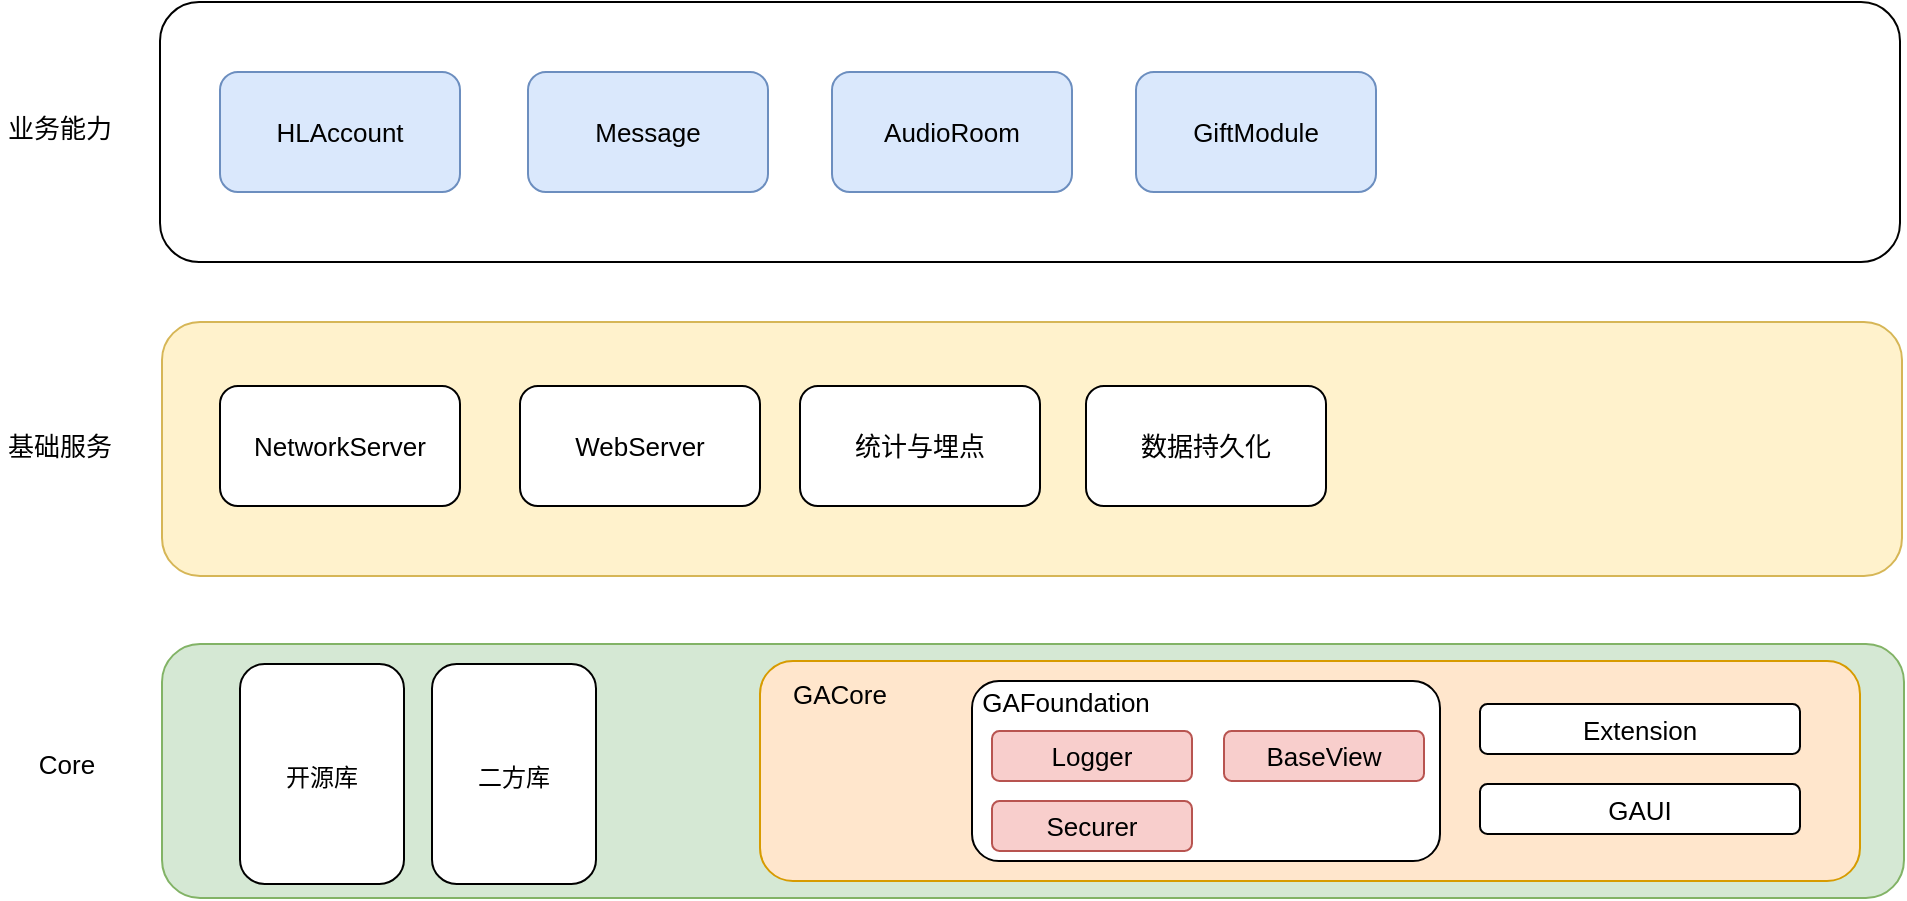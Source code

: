 <mxfile version="16.0.0" type="github">
  <diagram name="Page-1" id="7a6c530e-6e37-e111-ec74-82921da8cc10">
    <mxGraphModel dx="1426" dy="731" grid="1" gridSize="8" guides="1" tooltips="1" connect="1" arrows="1" fold="1" page="1" pageScale="1.5" pageWidth="1169" pageHeight="826" background="#FFFFFF" math="0" shadow="0">
      <root>
        <mxCell id="0" style=";html=1;" />
        <mxCell id="1" style=";html=1;" parent="0" />
        <mxCell id="K_LD3TBMWtCk_dUfeqcV-1" value="l" style="rounded=1;whiteSpace=wrap;html=1;fillColor=#d5e8d4;strokeColor=#82b366;" parent="1" vertex="1">
          <mxGeometry x="361" y="993" width="871" height="127" as="geometry" />
        </mxCell>
        <mxCell id="K_LD3TBMWtCk_dUfeqcV-14" value="" style="group" parent="1" vertex="1" connectable="0">
          <mxGeometry x="400" y="1003" width="82" height="110" as="geometry" />
        </mxCell>
        <mxCell id="K_LD3TBMWtCk_dUfeqcV-13" value="&lt;span style=&quot;font-size: 12px&quot;&gt;开源库&lt;/span&gt;" style="rounded=1;whiteSpace=wrap;html=1;fontSize=16;" parent="K_LD3TBMWtCk_dUfeqcV-14" vertex="1">
          <mxGeometry width="82" height="110" as="geometry" />
        </mxCell>
        <mxCell id="K_LD3TBMWtCk_dUfeqcV-15" value="" style="rounded=1;whiteSpace=wrap;html=1;fontSize=16;strokeColor=#d79b00;fillColor=#ffe6cc;" parent="1" vertex="1">
          <mxGeometry x="660" y="1001.5" width="550" height="110" as="geometry" />
        </mxCell>
        <mxCell id="K_LD3TBMWtCk_dUfeqcV-16" value="GACore" style="text;html=1;strokeColor=none;fillColor=none;align=center;verticalAlign=middle;whiteSpace=wrap;rounded=0;fontSize=13;" parent="1" vertex="1">
          <mxGeometry x="670" y="1003" width="60" height="30" as="geometry" />
        </mxCell>
        <mxCell id="K_LD3TBMWtCk_dUfeqcV-18" value="GAUI" style="rounded=1;whiteSpace=wrap;html=1;fontSize=13;strokeColor=default;" parent="1" vertex="1">
          <mxGeometry x="1020" y="1063" width="160" height="25" as="geometry" />
        </mxCell>
        <mxCell id="K_LD3TBMWtCk_dUfeqcV-20" value="Extension" style="rounded=1;whiteSpace=wrap;html=1;fontSize=13;strokeColor=default;" parent="1" vertex="1">
          <mxGeometry x="1020" y="1023" width="160" height="25" as="geometry" />
        </mxCell>
        <mxCell id="K_LD3TBMWtCk_dUfeqcV-32" value="" style="group" parent="1" vertex="1" connectable="0">
          <mxGeometry x="766" y="1011.5" width="234" height="90" as="geometry" />
        </mxCell>
        <mxCell id="K_LD3TBMWtCk_dUfeqcV-17" value="" style="rounded=1;whiteSpace=wrap;html=1;fontSize=13;" parent="K_LD3TBMWtCk_dUfeqcV-32" vertex="1">
          <mxGeometry width="234" height="90" as="geometry" />
        </mxCell>
        <mxCell id="K_LD3TBMWtCk_dUfeqcV-22" value="GAFoundation" style="text;html=1;strokeColor=none;fillColor=none;align=center;verticalAlign=middle;whiteSpace=wrap;rounded=0;fontSize=13;" parent="K_LD3TBMWtCk_dUfeqcV-32" vertex="1">
          <mxGeometry width="94" height="20" as="geometry" />
        </mxCell>
        <mxCell id="K_LD3TBMWtCk_dUfeqcV-24" value="BaseView" style="rounded=1;whiteSpace=wrap;html=1;fontSize=13;strokeColor=#b85450;fillColor=#f8cecc;" parent="K_LD3TBMWtCk_dUfeqcV-32" vertex="1">
          <mxGeometry x="126" y="25" width="100" height="25" as="geometry" />
        </mxCell>
        <mxCell id="K_LD3TBMWtCk_dUfeqcV-25" value="Logger" style="rounded=1;whiteSpace=wrap;html=1;fontSize=13;strokeColor=#b85450;fillColor=#f8cecc;" parent="K_LD3TBMWtCk_dUfeqcV-32" vertex="1">
          <mxGeometry x="10" y="25" width="100" height="25" as="geometry" />
        </mxCell>
        <mxCell id="K_LD3TBMWtCk_dUfeqcV-26" value="Securer" style="rounded=1;whiteSpace=wrap;html=1;fontSize=13;strokeColor=#b85450;fillColor=#f8cecc;" parent="K_LD3TBMWtCk_dUfeqcV-32" vertex="1">
          <mxGeometry x="10" y="60" width="100" height="25" as="geometry" />
        </mxCell>
        <mxCell id="K_LD3TBMWtCk_dUfeqcV-34" value="" style="rounded=1;whiteSpace=wrap;html=1;fontSize=13;strokeColor=default;" parent="1" vertex="1">
          <mxGeometry x="890" y="864" width="120" height="60" as="geometry" />
        </mxCell>
        <mxCell id="K_LD3TBMWtCk_dUfeqcV-35" value="" style="rounded=1;whiteSpace=wrap;html=1;fillColor=#fff2cc;strokeColor=#d6b656;" parent="1" vertex="1">
          <mxGeometry x="361" y="832" width="870" height="127" as="geometry" />
        </mxCell>
        <mxCell id="K_LD3TBMWtCk_dUfeqcV-36" value="NetworkServer" style="rounded=1;whiteSpace=wrap;html=1;fontSize=13;strokeColor=default;" parent="1" vertex="1">
          <mxGeometry x="390" y="864" width="120" height="60" as="geometry" />
        </mxCell>
        <mxCell id="K_LD3TBMWtCk_dUfeqcV-39" value="WebServer" style="rounded=1;whiteSpace=wrap;html=1;fontSize=13;strokeColor=default;" parent="1" vertex="1">
          <mxGeometry x="540" y="864" width="120" height="60" as="geometry" />
        </mxCell>
        <mxCell id="K_LD3TBMWtCk_dUfeqcV-40" value="统计与埋点" style="rounded=1;whiteSpace=wrap;html=1;fontSize=13;strokeColor=default;" parent="1" vertex="1">
          <mxGeometry x="680" y="864" width="120" height="60" as="geometry" />
        </mxCell>
        <mxCell id="K_LD3TBMWtCk_dUfeqcV-41" value="数据持久化" style="rounded=1;whiteSpace=wrap;html=1;fontSize=13;strokeColor=default;" parent="1" vertex="1">
          <mxGeometry x="823" y="864" width="120" height="60" as="geometry" />
        </mxCell>
        <mxCell id="K_LD3TBMWtCk_dUfeqcV-42" value="基础服务" style="text;html=1;strokeColor=none;fillColor=none;align=center;verticalAlign=middle;whiteSpace=wrap;rounded=0;fontSize=13;" parent="1" vertex="1">
          <mxGeometry x="280" y="879" width="60" height="30" as="geometry" />
        </mxCell>
        <mxCell id="K_LD3TBMWtCk_dUfeqcV-43" value="" style="rounded=1;whiteSpace=wrap;html=1;" parent="1" vertex="1">
          <mxGeometry x="360" y="672" width="870" height="130" as="geometry" />
        </mxCell>
        <mxCell id="K_LD3TBMWtCk_dUfeqcV-44" value="业务能力" style="text;html=1;strokeColor=none;fillColor=none;align=center;verticalAlign=middle;whiteSpace=wrap;rounded=0;fontSize=13;" parent="1" vertex="1">
          <mxGeometry x="280" y="720" width="60" height="30" as="geometry" />
        </mxCell>
        <mxCell id="K_LD3TBMWtCk_dUfeqcV-45" value="HLAccount" style="rounded=1;whiteSpace=wrap;html=1;fontSize=13;strokeColor=#6c8ebf;fillColor=#dae8fc;" parent="1" vertex="1">
          <mxGeometry x="390" y="707" width="120" height="60" as="geometry" />
        </mxCell>
        <mxCell id="K_LD3TBMWtCk_dUfeqcV-47" value="Message" style="rounded=1;whiteSpace=wrap;html=1;fontSize=13;strokeColor=#6c8ebf;fillColor=#dae8fc;" parent="1" vertex="1">
          <mxGeometry x="544" y="707" width="120" height="60" as="geometry" />
        </mxCell>
        <mxCell id="K_LD3TBMWtCk_dUfeqcV-48" value="AudioRoom" style="rounded=1;whiteSpace=wrap;html=1;fontSize=13;strokeColor=#6c8ebf;fillColor=#dae8fc;" parent="1" vertex="1">
          <mxGeometry x="696" y="707" width="120" height="60" as="geometry" />
        </mxCell>
        <mxCell id="K_LD3TBMWtCk_dUfeqcV-49" value="GiftModule" style="rounded=1;whiteSpace=wrap;html=1;fontSize=13;strokeColor=#6c8ebf;fillColor=#dae8fc;" parent="1" vertex="1">
          <mxGeometry x="848" y="707" width="120" height="60" as="geometry" />
        </mxCell>
        <mxCell id="K_LD3TBMWtCk_dUfeqcV-50" value="Core" style="text;html=1;align=center;verticalAlign=middle;resizable=0;points=[];autosize=1;strokeColor=none;fillColor=none;fontSize=13;" parent="1" vertex="1">
          <mxGeometry x="293" y="1037" width="40" height="32" as="geometry" />
        </mxCell>
        <mxCell id="Jt1Vcvf8IN4K7LES1Peo-1" value="" style="group" vertex="1" connectable="0" parent="1">
          <mxGeometry x="496" y="1003" width="82" height="110" as="geometry" />
        </mxCell>
        <mxCell id="Jt1Vcvf8IN4K7LES1Peo-2" value="&lt;span style=&quot;font-size: 12px&quot;&gt;二方库&lt;/span&gt;" style="rounded=1;whiteSpace=wrap;html=1;fontSize=16;" vertex="1" parent="Jt1Vcvf8IN4K7LES1Peo-1">
          <mxGeometry width="82" height="110" as="geometry" />
        </mxCell>
      </root>
    </mxGraphModel>
  </diagram>
</mxfile>
